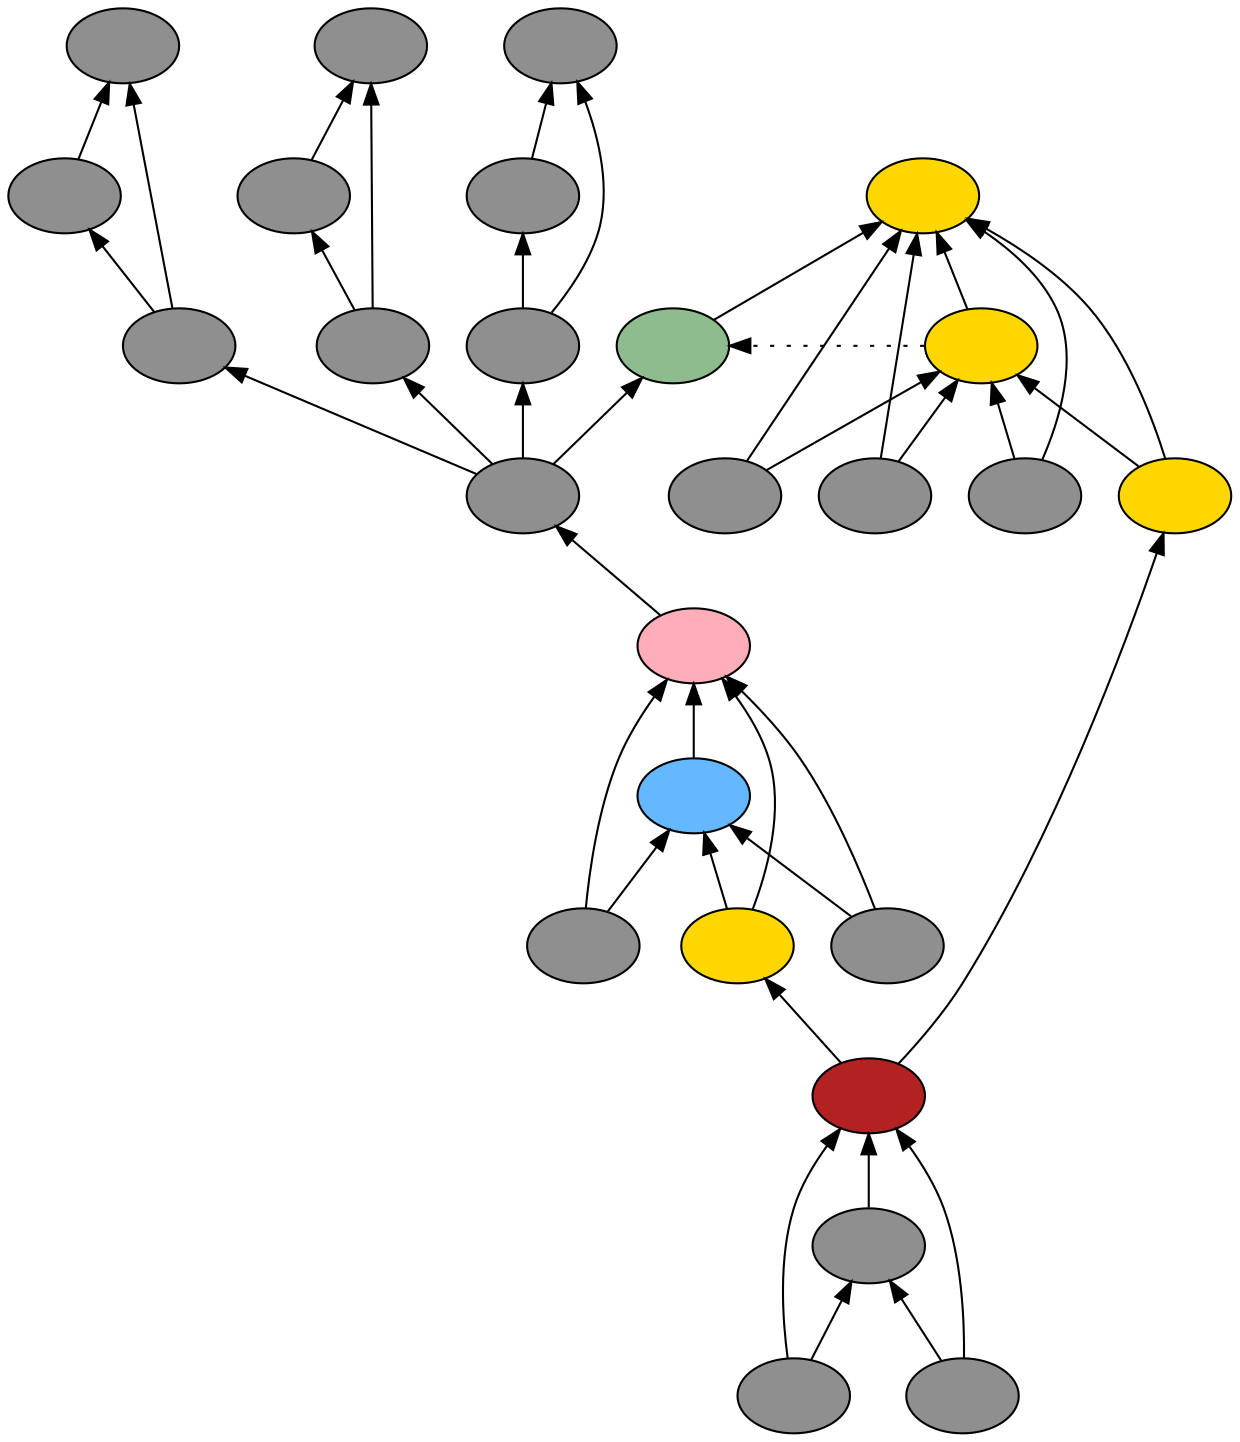 digraph {
rankdir=BT
fontsize=24
subgraph clster1 {
subgraph clster2 {
"51636192"["fillcolor"="firebrick" "fontsize"="24" "label"="" "shape"="ellipse" "style"="filled" ]
"51536928"["fillcolor"="grey56" "fontsize"="24" "label"="" "shape"="ellipse" "style"="filled" ]
"49643904"["fillcolor"="grey56" "fontsize"="24" "label"="" "shape"="ellipse" "style"="filled" ]
"50252784"["fillcolor"="grey56" "fontsize"="24" "label"="" "shape"="ellipse" "style"="filled" ]
}

subgraph clster3 {
"50499840"["fillcolor"="lightpink1" "fontsize"="24" "label"="" "shape"="ellipse" "style"="filled" ]
"49526848"["fillcolor"="steelblue1" "fontsize"="24" "label"="" "shape"="ellipse" "style"="filled" ]
"50537584"["fillcolor"="grey56" "fontsize"="24" "label"="" "shape"="ellipse" "style"="filled" ]
"50953488"["fillcolor"="gold" "fontsize"="24" "label"="" "shape"="ellipse" "style"="filled" ]
"50988432"["fillcolor"="grey56" "fontsize"="24" "label"="" "shape"="ellipse" "style"="filled" ]
}

subgraph clster4 {
"51213248"["fillcolor"="grey56" "fontsize"="24" "label"="" "shape"="ellipse" "style"="filled" ]
}

subgraph clster5 {
"43247552"["fillcolor"="grey56" "fontsize"="24" "label"="" "shape"="ellipse" "style"="filled" ]
"49525600"["fillcolor"="grey56" "fontsize"="24" "label"="" "shape"="ellipse" "style"="filled" ]
"49896432"["fillcolor"="grey56" "fontsize"="24" "label"="" "shape"="ellipse" "style"="filled" ]
}

subgraph clster6 {
"49925696"["fillcolor"="grey56" "fontsize"="24" "label"="" "shape"="ellipse" "style"="filled" ]
"51970160"["fillcolor"="grey56" "fontsize"="24" "label"="" "shape"="ellipse" "style"="filled" ]
"49673184"["fillcolor"="grey56" "fontsize"="24" "label"="" "shape"="ellipse" "style"="filled" ]
}

subgraph clster7 {
"49755584"["fillcolor"="grey56" "fontsize"="24" "label"="" "shape"="ellipse" "style"="filled" ]
"49554800"["fillcolor"="grey56" "fontsize"="24" "label"="" "shape"="ellipse" "style"="filled" ]
"49638928"["fillcolor"="grey56" "fontsize"="24" "label"="" "shape"="ellipse" "style"="filled" ]
}

subgraph clster8 {
"51967616"["fillcolor"="gold" "fontsize"="24" "label"="" "shape"="ellipse" "style"="filled" ]
"49951424"["fillcolor"="gold" "fontsize"="24" "label"="" "shape"="ellipse" "style"="filled" ]
"49824304"["fillcolor"="grey56" "fontsize"="24" "label"="" "shape"="ellipse" "style"="filled" ]
"51993872"["fillcolor"="gold" "fontsize"="24" "label"="" "shape"="ellipse" "style"="filled" ]
"52000720"["fillcolor"="grey56" "fontsize"="24" "label"="" "shape"="ellipse" "style"="filled" ]
"52052592"["fillcolor"="grey56" "fontsize"="24" "label"="" "shape"="ellipse" "style"="filled" ]
}

}

subgraph clster9 {
"49802240"["fillcolor"="darkseagreen" "fontsize"="24" "label"="" "shape"="ellipse" "style"="filled" ]
}

"49896432" -> "43247552"["arrowhead"="normal" "color"="black" "constraint"="true" "style"="solid" ]
"49896432" -> "49525600"["arrowhead"="normal" "color"="black" "constraint"="true" "style"="solid" ]
"51213248" -> "49896432"["arrowhead"="normal" "color"="black" "constraint"="true" "style"="solid" ]
"49525600" -> "43247552"["arrowhead"="normal" "color"="black" "constraint"="true" "style"="solid" ]
"49638928" -> "49755584"["arrowhead"="normal" "color"="black" "constraint"="true" "style"="solid" ]
"49638928" -> "49554800"["arrowhead"="normal" "color"="black" "constraint"="true" "style"="solid" ]
"51213248" -> "49638928"["arrowhead"="normal" "color"="black" "constraint"="true" "style"="solid" ]
"49554800" -> "49755584"["arrowhead"="normal" "color"="black" "constraint"="true" "style"="solid" ]
"51213248" -> "49802240"["arrowhead"="normal" "color"="black" "constraint"="true" "style"="solid" ]
"49673184" -> "49925696"["arrowhead"="normal" "color"="black" "constraint"="true" "style"="solid" ]
"49673184" -> "51970160"["arrowhead"="normal" "color"="black" "constraint"="true" "style"="solid" ]
"51213248" -> "49673184"["arrowhead"="normal" "color"="black" "constraint"="true" "style"="solid" ]
"51970160" -> "49925696"["arrowhead"="normal" "color"="black" "constraint"="true" "style"="solid" ]
"50537584" -> "50499840"["arrowhead"="normal" "color"="black" "constraint"="true" "style"="solid" ]
"50537584" -> "49526848"["arrowhead"="normal" "color"="black" "constraint"="true" "style"="solid" ]
"50953488" -> "50499840"["arrowhead"="normal" "color"="black" "constraint"="true" "style"="solid" ]
"50953488" -> "49526848"["arrowhead"="normal" "color"="black" "constraint"="true" "style"="solid" ]
"51636192" -> "50953488"["arrowhead"="normal" "color"="black" "constraint"="true" "style"="solid" ]
"50988432" -> "50499840"["arrowhead"="normal" "color"="black" "constraint"="true" "style"="solid" ]
"50988432" -> "49526848"["arrowhead"="normal" "color"="black" "constraint"="true" "style"="solid" ]
"49526848" -> "50499840"["arrowhead"="normal" "color"="black" "constraint"="true" "style"="solid" ]
"50499840" -> "51213248"["arrowhead"="normal" "color"="black" "constraint"="true" "style"="solid" ]
"49643904" -> "51636192"["arrowhead"="normal" "color"="black" "constraint"="true" "style"="solid" ]
"49643904" -> "51536928"["arrowhead"="normal" "color"="black" "constraint"="true" "style"="solid" ]
"50252784" -> "51636192"["arrowhead"="normal" "color"="black" "constraint"="true" "style"="solid" ]
"50252784" -> "51536928"["arrowhead"="normal" "color"="black" "constraint"="true" "style"="solid" ]
"51536928" -> "51636192"["arrowhead"="normal" "color"="black" "constraint"="true" "style"="solid" ]
"49824304" -> "51967616"["arrowhead"="normal" "color"="black" "constraint"="true" "style"="solid" ]
"49824304" -> "49951424"["arrowhead"="normal" "color"="black" "constraint"="true" "style"="solid" ]
"51993872" -> "51967616"["arrowhead"="normal" "color"="black" "constraint"="true" "style"="solid" ]
"51993872" -> "49951424"["arrowhead"="normal" "color"="black" "constraint"="true" "style"="solid" ]
"51636192" -> "51993872"["arrowhead"="normal" "color"="black" "constraint"="true" "style"="solid" ]
"52000720" -> "51967616"["arrowhead"="normal" "color"="black" "constraint"="true" "style"="solid" ]
"52000720" -> "49951424"["arrowhead"="normal" "color"="black" "constraint"="true" "style"="solid" ]
"52052592" -> "51967616"["arrowhead"="normal" "color"="black" "constraint"="true" "style"="solid" ]
"52052592" -> "49951424"["arrowhead"="normal" "color"="black" "constraint"="true" "style"="solid" ]
"49951424" -> "51967616"["arrowhead"="normal" "color"="black" "constraint"="true" "style"="solid" ]
"49802240" -> "51967616"["arrowhead"="normal" "color"="black" "constraint"="true" "style"="solid" ]
"49951424" -> "49802240"["arrowhead"="normal" "color"="black" "constraint"="false" "style"="dotted" ]

}